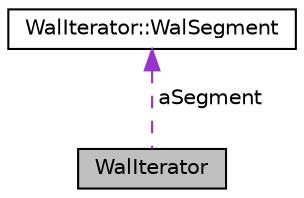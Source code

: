 digraph G
{
 // INTERACTIVE_SVG=YES
  edge [fontname="Helvetica",fontsize="10",labelfontname="Helvetica",labelfontsize="10"];
  node [fontname="Helvetica",fontsize="10",shape=record];
  Node1 [label="WalIterator",height=0.2,width=0.4,color="black", fillcolor="grey75", style="filled" fontcolor="black"];
  Node2 -> Node1 [dir="back",color="darkorchid3",fontsize="10",style="dashed",label=" aSegment" ,fontname="Helvetica"];
  Node2 [label="WalIterator::WalSegment",height=0.2,width=0.4,color="black", fillcolor="white", style="filled",URL="$d0/d24/struct_wal_iterator_1_1_wal_segment.html"];
}
